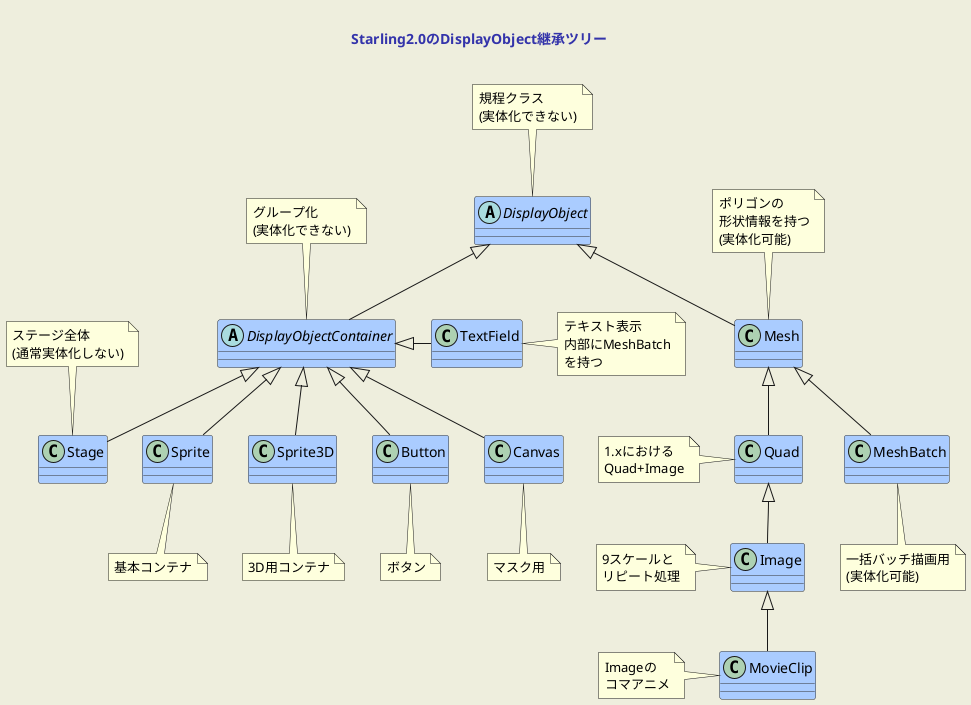 @startuml

skinparam backgroundColor #EEEEDD
skinparam ClassBorderColor #333333
skinparam ClassBackgroundColor #AACCFF
skinparam TitleFontColor #3333AA


title \nStarling2.0のDisplayObject継承ツリー\n

abstract class DisplayObject
abstract class DisplayObjectContainer

DisplayObject <|-down- DisplayObjectContainer
DisplayObject <|-down- Mesh
Mesh <|-down- MeshBatch
Mesh <|-down- Quad
Quad <|-down- Image
Image <|-down- MovieClip

note top of DisplayObject : 規程クラス\n(実体化できない)
note top of Mesh : ポリゴンの\n形状情報を持つ\n(実体化可能)
note left of Quad : 1.xにおける\nQuad+Image
note left of Image : 9スケールと\nリピート処理
note left of MovieClip : Imageの\nコマアニメ
note bottom of MeshBatch : 一括バッチ描画用\n(実体化可能)
note top of DisplayObjectContainer : グループ化\n(実体化できない)

DisplayObjectContainer <|-down- Stage
DisplayObjectContainer <|-down- Button
DisplayObjectContainer <|-down- Canvas
DisplayObjectContainer <|-down- Sprite
DisplayObjectContainer <|-down- Sprite3D
DisplayObjectContainer <|-right- TextField

note top of Stage : ステージ全体\n(通常実体化しない)
note bottom of Button : ボタン
note bottom of Canvas : マスク用
note bottom of Sprite : 基本コンテナ
note bottom of Sprite3D : 3D用コンテナ
note right of TextField : テキスト表示\n内部にMeshBatch\nを持つ


@enduml